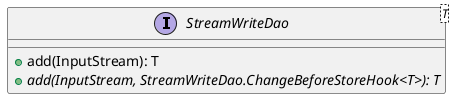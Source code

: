 @startuml

    interface StreamWriteDao<T> [[StreamWriteDao.html]] {
        +add(InputStream): T
        {abstract} +add(InputStream, StreamWriteDao.ChangeBeforeStoreHook<T>): T
    }

@enduml
